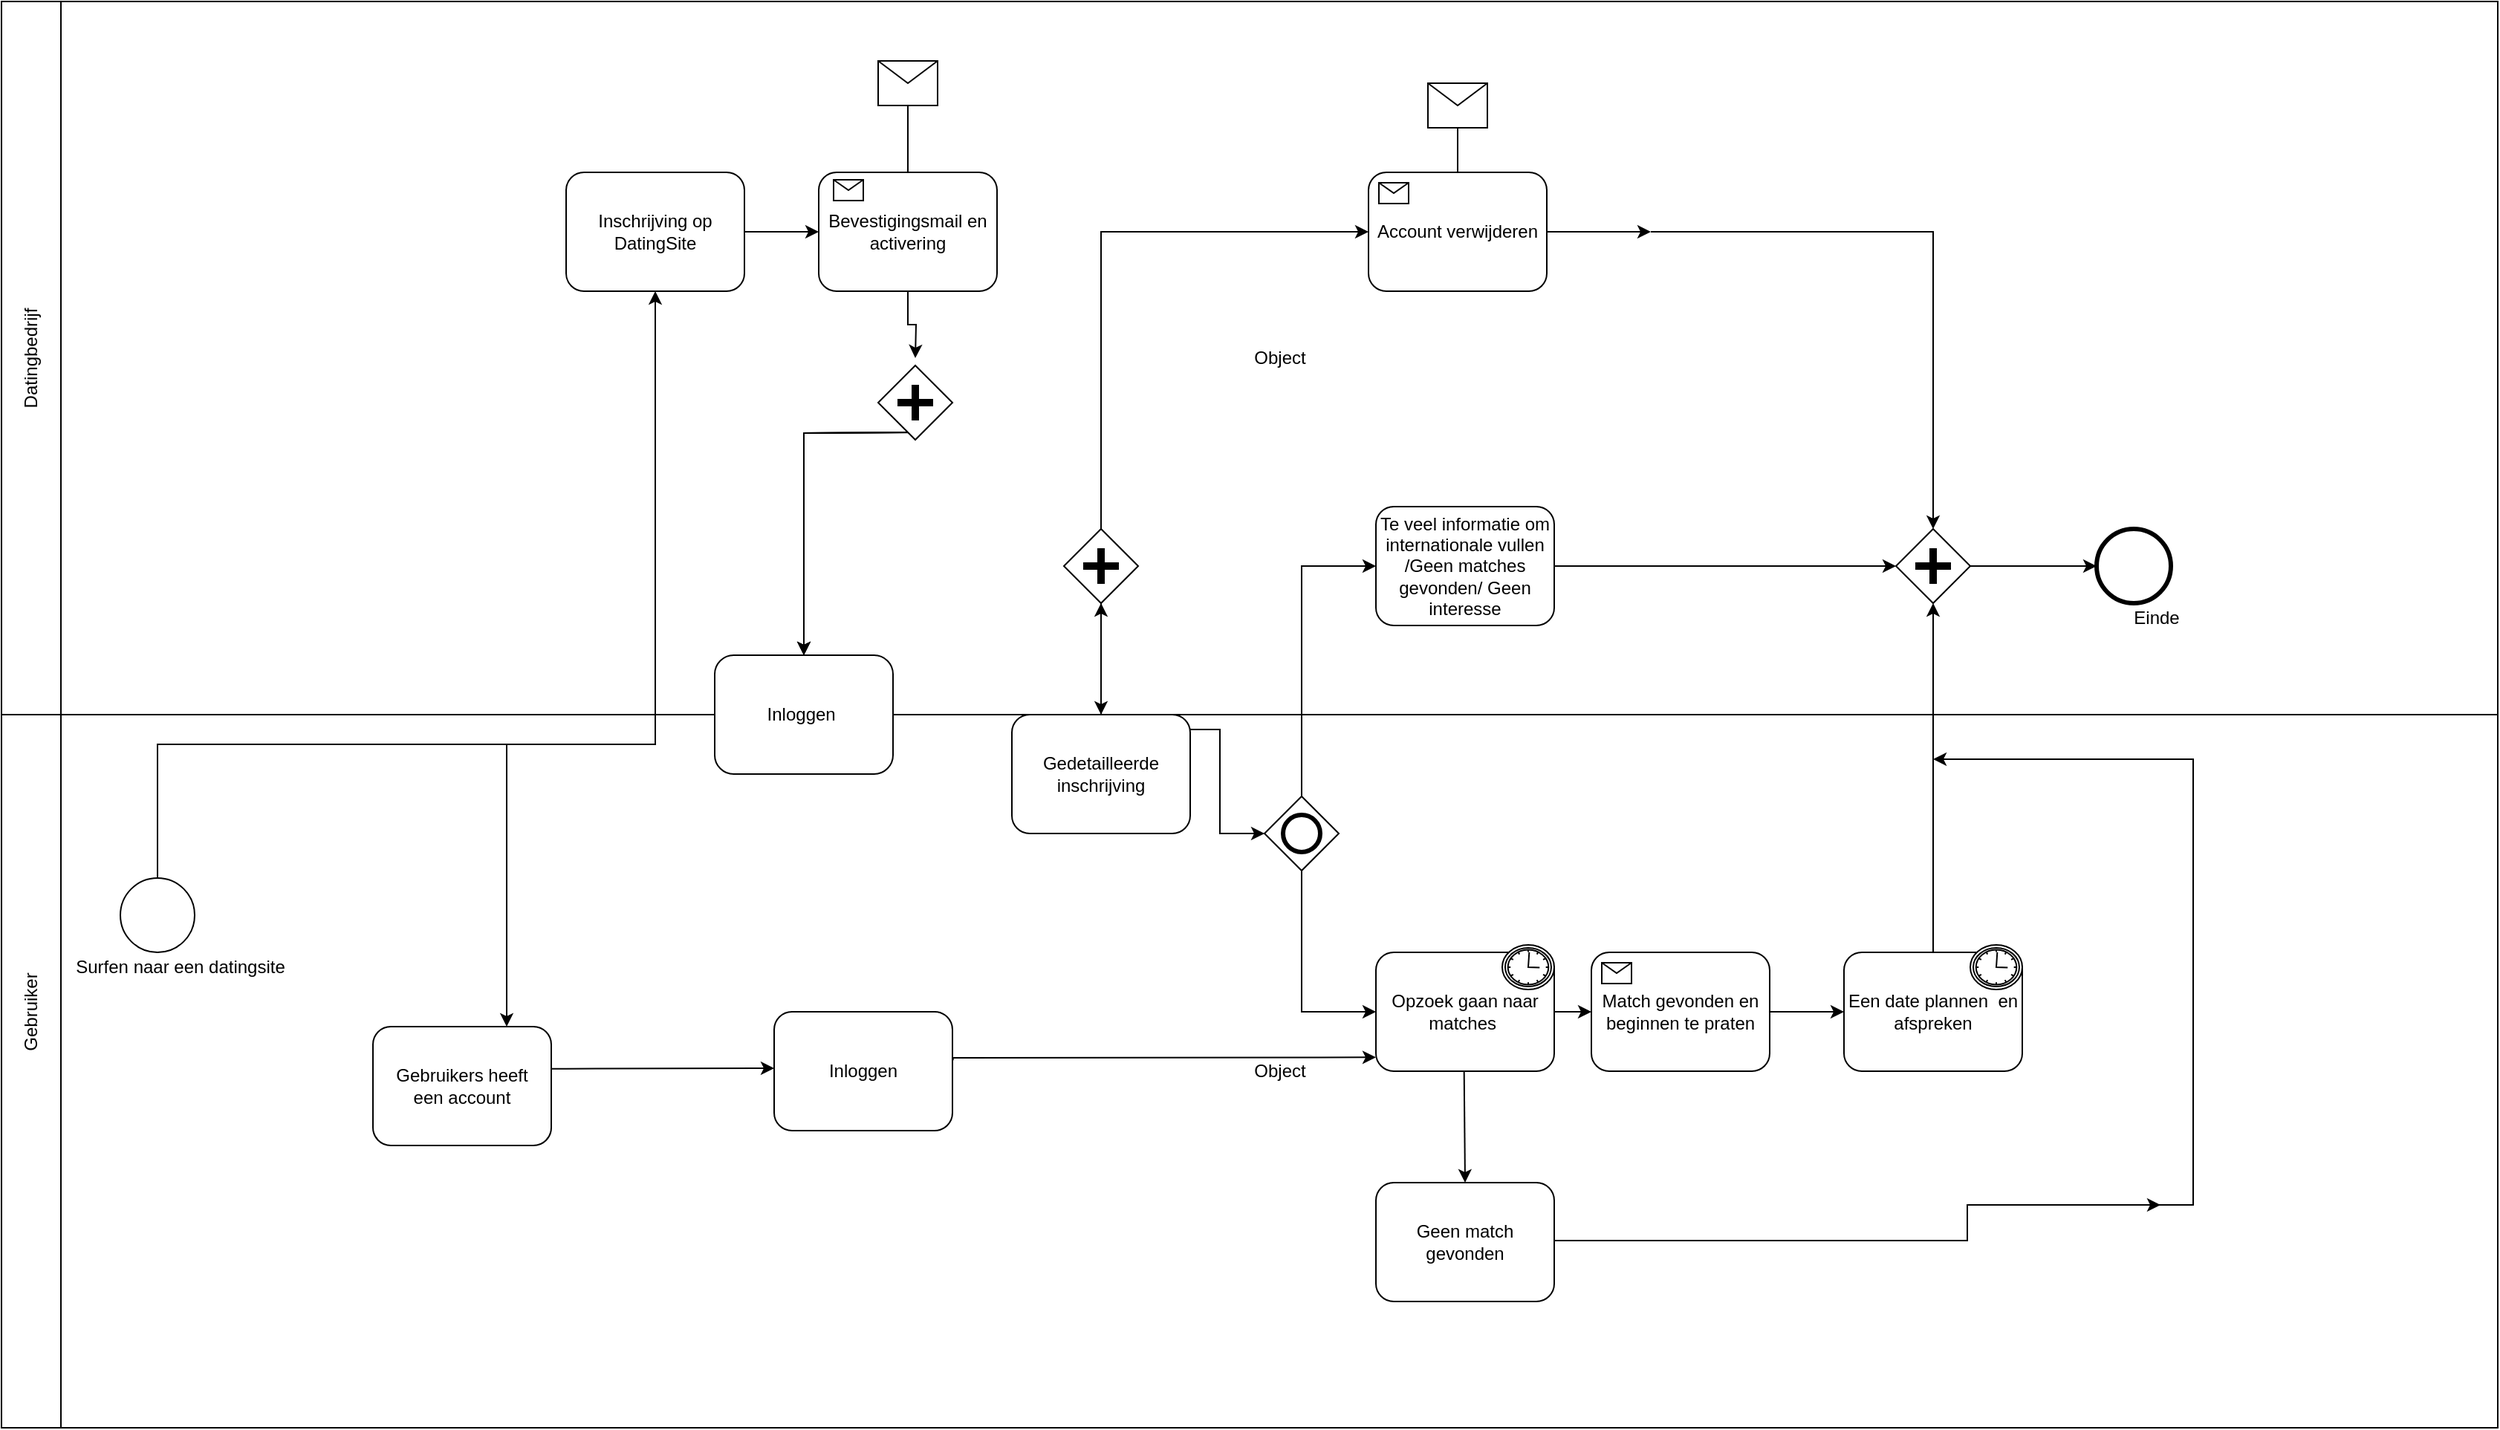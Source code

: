 <mxfile version="13.7.7" type="github">
  <diagram name="Page-1" id="2a216829-ef6e-dabb-86c1-c78162f3ba2b">
    <mxGraphModel dx="2808" dy="1230" grid="1" gridSize="10" guides="1" tooltips="1" connect="1" arrows="1" fold="1" page="1" pageScale="1" pageWidth="850" pageHeight="1100" background="#ffffff" math="0" shadow="0">
      <root>
        <mxCell id="0" />
        <mxCell id="1" parent="0" />
        <mxCell id="gmxEm3pKl9c_DqSotj7k-16" value="Object" style="html=1;" vertex="1" parent="1">
          <mxGeometry x="-800" y="90" width="1640" height="480" as="geometry" />
        </mxCell>
        <mxCell id="gmxEm3pKl9c_DqSotj7k-17" value="" style="html=1;points=[];perimeter=orthogonalPerimeter;" vertex="1" parent="1">
          <mxGeometry x="-840" y="90" width="40" height="480" as="geometry" />
        </mxCell>
        <mxCell id="gmxEm3pKl9c_DqSotj7k-14" value="Object" style="html=1;" vertex="1" parent="1">
          <mxGeometry x="-800" y="570" width="1640" height="480" as="geometry" />
        </mxCell>
        <mxCell id="j40tGU0dqTvgHTrFzkGQ-1" value="" style="edgeStyle=orthogonalEdgeStyle;rounded=0;orthogonalLoop=1;jettySize=auto;html=1;" parent="1" source="7a84cebc1def654-1" target="7a84cebc1def654-2" edge="1">
          <mxGeometry relative="1" as="geometry">
            <Array as="points">
              <mxPoint x="-735" y="590" />
              <mxPoint x="-400" y="590" />
            </Array>
          </mxGeometry>
        </mxCell>
        <mxCell id="7a84cebc1def654-1" value="" style="shape=mxgraph.bpmn.shape;html=1;verticalLabelPosition=bottom;labelBackgroundColor=#ffffff;verticalAlign=top;perimeter=ellipsePerimeter;outline=standard;symbol=general;" parent="1" vertex="1">
          <mxGeometry x="-760" y="680" width="50" height="50" as="geometry" />
        </mxCell>
        <mxCell id="7a84cebc1def654-2" value="&lt;span style=&quot;background-color: rgb(255 , 255 , 255)&quot;&gt;Inschrijving op DatingSite&lt;/span&gt;" style="shape=ext;rounded=1;html=1;whiteSpace=wrap;" parent="1" vertex="1">
          <mxGeometry x="-460" y="205" width="120" height="80" as="geometry" />
        </mxCell>
        <mxCell id="7a84cebc1def654-3" value="Bevestigingsmail en activering" style="shape=ext;rounded=1;html=1;whiteSpace=wrap;" parent="1" vertex="1">
          <mxGeometry x="-290" y="205" width="120" height="80" as="geometry" />
        </mxCell>
        <mxCell id="7a84cebc1def654-5" value="" style="shape=message;whiteSpace=wrap;html=1;" parent="1" vertex="1">
          <mxGeometry x="-250" y="130" width="40" height="30" as="geometry" />
        </mxCell>
        <mxCell id="j40tGU0dqTvgHTrFzkGQ-2" value="" style="edgeStyle=orthogonalEdgeStyle;rounded=0;orthogonalLoop=1;jettySize=auto;html=1;" parent="1" target="7a84cebc1def654-8" edge="1">
          <mxGeometry relative="1" as="geometry">
            <mxPoint x="-225" y="380" as="sourcePoint" />
          </mxGeometry>
        </mxCell>
        <mxCell id="j40tGU0dqTvgHTrFzkGQ-3" value="" style="edgeStyle=orthogonalEdgeStyle;rounded=0;orthogonalLoop=1;jettySize=auto;html=1;" parent="1" target="7a84cebc1def654-8" edge="1">
          <mxGeometry relative="1" as="geometry">
            <mxPoint x="-225" y="380" as="sourcePoint" />
          </mxGeometry>
        </mxCell>
        <mxCell id="7a84cebc1def654-8" value="Inloggen&amp;nbsp;" style="shape=ext;rounded=1;html=1;whiteSpace=wrap;direction=south;arcSize=16;" parent="1" vertex="1">
          <mxGeometry x="-360" y="530" width="120" height="80" as="geometry" />
        </mxCell>
        <mxCell id="7a84cebc1def654-9" value="" style="shape=mxgraph.bpmn.shape;html=1;verticalLabelPosition=bottom;labelBackgroundColor=#ffffff;verticalAlign=top;perimeter=rhombusPerimeter;background=gateway;outline=none;symbol=parallelGw;" parent="1" vertex="1">
          <mxGeometry x="-125" y="445" width="50" height="50" as="geometry" />
        </mxCell>
        <mxCell id="7a84cebc1def654-14" value="Account verwijderen" style="html=1;whiteSpace=wrap;rounded=1;" parent="1" vertex="1">
          <mxGeometry x="80" y="205" width="120" height="80" as="geometry" />
        </mxCell>
        <mxCell id="7a84cebc1def654-15" value="" style="html=1;shape=message;" parent="7a84cebc1def654-14" vertex="1">
          <mxGeometry width="20" height="14" relative="1" as="geometry">
            <mxPoint x="7" y="7" as="offset" />
          </mxGeometry>
        </mxCell>
        <mxCell id="7a84cebc1def654-16" value="Te veel informatie om internationale vullen /Geen matches gevonden/ Geen interesse" style="html=1;whiteSpace=wrap;rounded=1;" parent="1" vertex="1">
          <mxGeometry x="85" y="430" width="120" height="80" as="geometry" />
        </mxCell>
        <mxCell id="7a84cebc1def654-18" value="Een date plannen &amp;nbsp;en afspreken" style="html=1;whiteSpace=wrap;rounded=1;" parent="1" vertex="1">
          <mxGeometry x="400" y="730" width="120" height="80" as="geometry" />
        </mxCell>
        <mxCell id="7a84cebc1def654-20" value="Match gevonden en beginnen te praten" style="html=1;whiteSpace=wrap;rounded=1;" parent="1" vertex="1">
          <mxGeometry x="230" y="730" width="120" height="80" as="geometry" />
        </mxCell>
        <mxCell id="7a84cebc1def654-21" value="" style="html=1;shape=message;" parent="7a84cebc1def654-20" vertex="1">
          <mxGeometry width="20" height="14" relative="1" as="geometry">
            <mxPoint x="7" y="7" as="offset" />
          </mxGeometry>
        </mxCell>
        <mxCell id="7a84cebc1def654-22" value="Opzoek gaan naar matches&amp;nbsp;" style="html=1;whiteSpace=wrap;rounded=1;" parent="1" vertex="1">
          <mxGeometry x="85" y="730" width="120" height="80" as="geometry" />
        </mxCell>
        <mxCell id="j40tGU0dqTvgHTrFzkGQ-11" value="" style="shape=mxgraph.bpmn.shape;html=1;verticalLabelPosition=bottom;labelBackgroundColor=#ffffff;verticalAlign=top;align=center;perimeter=ellipsePerimeter;outlineConnect=0;outline=boundInt;symbol=timer;" parent="7a84cebc1def654-22" vertex="1">
          <mxGeometry x="85" y="-5" width="35" height="30" as="geometry" />
        </mxCell>
        <mxCell id="7a84cebc1def654-24" value="" style="shape=mxgraph.bpmn.shape;html=1;verticalLabelPosition=bottom;labelBackgroundColor=#ffffff;verticalAlign=top;perimeter=rhombusPerimeter;background=gateway;outline=none;symbol=parallelGw;" parent="1" vertex="1">
          <mxGeometry x="435" y="445" width="50" height="50" as="geometry" />
        </mxCell>
        <mxCell id="7a84cebc1def654-26" value="" style="shape=mxgraph.bpmn.shape;html=1;verticalLabelPosition=bottom;labelBackgroundColor=#ffffff;verticalAlign=top;perimeter=ellipsePerimeter;outline=end;symbol=general;" parent="1" vertex="1">
          <mxGeometry x="570" y="445.0" width="50" height="50" as="geometry" />
        </mxCell>
        <mxCell id="7a84cebc1def654-27" value="" style="shape=message;whiteSpace=wrap;html=1;" parent="1" vertex="1">
          <mxGeometry x="120" y="145" width="40" height="30" as="geometry" />
        </mxCell>
        <mxCell id="7a84cebc1def654-29" value="Gedetailleerde inschrijving" style="html=1;whiteSpace=wrap;rounded=1;" parent="1" vertex="1">
          <mxGeometry x="-160" y="570" width="120" height="80" as="geometry" />
        </mxCell>
        <mxCell id="7a84cebc1def654-38" style="edgeStyle=orthogonalEdgeStyle;rounded=0;html=1;jettySize=auto;orthogonalLoop=1;endArrow=none;endFill=0;" parent="1" source="7a84cebc1def654-5" target="7a84cebc1def654-3" edge="1">
          <mxGeometry relative="1" as="geometry" />
        </mxCell>
        <mxCell id="7a84cebc1def654-39" style="edgeStyle=orthogonalEdgeStyle;rounded=0;html=1;jettySize=auto;orthogonalLoop=1;" parent="1" source="7a84cebc1def654-2" target="7a84cebc1def654-3" edge="1">
          <mxGeometry relative="1" as="geometry" />
        </mxCell>
        <mxCell id="7a84cebc1def654-40" style="edgeStyle=orthogonalEdgeStyle;rounded=0;html=1;jettySize=auto;orthogonalLoop=1;" parent="1" source="7a84cebc1def654-14" edge="1">
          <mxGeometry relative="1" as="geometry">
            <mxPoint x="270" y="245" as="targetPoint" />
          </mxGeometry>
        </mxCell>
        <mxCell id="7a84cebc1def654-41" style="edgeStyle=orthogonalEdgeStyle;rounded=0;html=1;jettySize=auto;orthogonalLoop=1;endArrow=none;endFill=0;" parent="1" source="7a84cebc1def654-27" target="7a84cebc1def654-14" edge="1">
          <mxGeometry relative="1" as="geometry" />
        </mxCell>
        <mxCell id="7a84cebc1def654-43" style="edgeStyle=orthogonalEdgeStyle;rounded=0;html=1;jettySize=auto;orthogonalLoop=1;" parent="1" target="7a84cebc1def654-24" edge="1">
          <mxGeometry relative="1" as="geometry">
            <mxPoint x="470.0" y="430" as="targetPoint" />
            <Array as="points">
              <mxPoint x="460" y="245" />
            </Array>
            <mxPoint x="270" y="245" as="sourcePoint" />
          </mxGeometry>
        </mxCell>
        <mxCell id="7a84cebc1def654-44" style="edgeStyle=orthogonalEdgeStyle;rounded=0;html=1;jettySize=auto;orthogonalLoop=1;" parent="1" source="7a84cebc1def654-16" target="7a84cebc1def654-24" edge="1">
          <mxGeometry relative="1" as="geometry" />
        </mxCell>
        <mxCell id="7a84cebc1def654-45" style="edgeStyle=orthogonalEdgeStyle;rounded=0;html=1;jettySize=auto;orthogonalLoop=1;" parent="1" source="7a84cebc1def654-18" target="7a84cebc1def654-24" edge="1">
          <mxGeometry relative="1" as="geometry" />
        </mxCell>
        <mxCell id="7a84cebc1def654-46" style="edgeStyle=orthogonalEdgeStyle;rounded=0;html=1;jettySize=auto;orthogonalLoop=1;" parent="1" source="7a84cebc1def654-24" target="7a84cebc1def654-26" edge="1">
          <mxGeometry relative="1" as="geometry" />
        </mxCell>
        <mxCell id="7a84cebc1def654-47" style="edgeStyle=orthogonalEdgeStyle;rounded=0;html=1;jettySize=auto;orthogonalLoop=1;" parent="1" source="7a84cebc1def654-3" edge="1">
          <mxGeometry relative="1" as="geometry">
            <mxPoint x="-225" y="330" as="targetPoint" />
          </mxGeometry>
        </mxCell>
        <mxCell id="7a84cebc1def654-48" style="edgeStyle=orthogonalEdgeStyle;rounded=0;html=1;jettySize=auto;orthogonalLoop=1;" parent="1" target="7a84cebc1def654-8" edge="1">
          <mxGeometry relative="1" as="geometry">
            <mxPoint x="-225" y="380" as="sourcePoint" />
          </mxGeometry>
        </mxCell>
        <mxCell id="7a84cebc1def654-49" style="edgeStyle=orthogonalEdgeStyle;rounded=0;html=1;jettySize=auto;orthogonalLoop=1;" parent="1" source="7a84cebc1def654-8" target="7a84cebc1def654-9" edge="1">
          <mxGeometry relative="1" as="geometry" />
        </mxCell>
        <mxCell id="7a84cebc1def654-50" style="edgeStyle=orthogonalEdgeStyle;rounded=0;html=1;jettySize=auto;orthogonalLoop=1;" parent="1" source="7a84cebc1def654-9" target="7a84cebc1def654-14" edge="1">
          <mxGeometry relative="1" as="geometry">
            <Array as="points">
              <mxPoint x="-100" y="245" />
            </Array>
          </mxGeometry>
        </mxCell>
        <mxCell id="7a84cebc1def654-51" style="edgeStyle=orthogonalEdgeStyle;rounded=0;html=1;jettySize=auto;orthogonalLoop=1;" parent="1" source="7a84cebc1def654-9" target="7a84cebc1def654-29" edge="1">
          <mxGeometry relative="1" as="geometry" />
        </mxCell>
        <mxCell id="7a84cebc1def654-54" style="edgeStyle=orthogonalEdgeStyle;rounded=0;html=1;jettySize=auto;orthogonalLoop=1;" parent="1" target="7a84cebc1def654-22" edge="1">
          <mxGeometry relative="1" as="geometry">
            <Array as="points">
              <mxPoint x="35" y="770" />
            </Array>
            <mxPoint x="35" y="675" as="sourcePoint" />
          </mxGeometry>
        </mxCell>
        <mxCell id="7a84cebc1def654-55" style="edgeStyle=orthogonalEdgeStyle;rounded=0;html=1;jettySize=auto;orthogonalLoop=1;" parent="1" target="7a84cebc1def654-16" edge="1">
          <mxGeometry relative="1" as="geometry">
            <Array as="points">
              <mxPoint x="35" y="470" />
            </Array>
            <mxPoint x="35" y="625" as="sourcePoint" />
          </mxGeometry>
        </mxCell>
        <mxCell id="7a84cebc1def654-58" style="edgeStyle=orthogonalEdgeStyle;rounded=0;html=1;jettySize=auto;orthogonalLoop=1;" parent="1" source="7a84cebc1def654-29" edge="1">
          <mxGeometry relative="1" as="geometry">
            <mxPoint x="10" y="650" as="targetPoint" />
            <Array as="points">
              <mxPoint x="-20" y="580" />
              <mxPoint x="-20" y="650" />
            </Array>
          </mxGeometry>
        </mxCell>
        <mxCell id="7a84cebc1def654-59" style="edgeStyle=orthogonalEdgeStyle;rounded=0;html=1;jettySize=auto;orthogonalLoop=1;" parent="1" source="7a84cebc1def654-22" target="7a84cebc1def654-20" edge="1">
          <mxGeometry relative="1" as="geometry" />
        </mxCell>
        <mxCell id="7a84cebc1def654-64" style="edgeStyle=orthogonalEdgeStyle;rounded=0;html=1;jettySize=auto;orthogonalLoop=1;" parent="1" source="7a84cebc1def654-20" target="7a84cebc1def654-18" edge="1">
          <mxGeometry relative="1" as="geometry" />
        </mxCell>
        <mxCell id="j40tGU0dqTvgHTrFzkGQ-5" value="Surfen naar een datingsite" style="text;html=1;align=center;verticalAlign=middle;resizable=0;points=[];autosize=1;" parent="1" vertex="1">
          <mxGeometry x="-800" y="730" width="160" height="20" as="geometry" />
        </mxCell>
        <mxCell id="j40tGU0dqTvgHTrFzkGQ-6" value="Einde" style="text;html=1;align=center;verticalAlign=middle;resizable=0;points=[];autosize=1;" parent="1" vertex="1">
          <mxGeometry x="585" y="495" width="50" height="20" as="geometry" />
        </mxCell>
        <mxCell id="j40tGU0dqTvgHTrFzkGQ-10" value="" style="shape=mxgraph.bpmn.shape;html=1;verticalLabelPosition=bottom;labelBackgroundColor=#ffffff;verticalAlign=top;align=center;perimeter=ellipsePerimeter;outlineConnect=0;outline=boundInt;symbol=timer;" parent="1" vertex="1">
          <mxGeometry x="485" y="725" width="35" height="30" as="geometry" />
        </mxCell>
        <mxCell id="j40tGU0dqTvgHTrFzkGQ-12" value="" style="shape=mxgraph.bpmn.shape;html=1;verticalLabelPosition=bottom;labelBackgroundColor=#ffffff;verticalAlign=top;align=center;perimeter=rhombusPerimeter;background=gateway;outlineConnect=0;outline=end;symbol=general;" parent="1" vertex="1">
          <mxGeometry x="10" y="625" width="50" height="50" as="geometry" />
        </mxCell>
        <mxCell id="j40tGU0dqTvgHTrFzkGQ-13" value="" style="endArrow=classic;html=1;entryX=0.5;entryY=0;entryDx=0;entryDy=0;" parent="1" target="j40tGU0dqTvgHTrFzkGQ-14" edge="1">
          <mxGeometry width="50" height="50" relative="1" as="geometry">
            <mxPoint x="144.34" y="810" as="sourcePoint" />
            <mxPoint x="144" y="875" as="targetPoint" />
          </mxGeometry>
        </mxCell>
        <mxCell id="j40tGU0dqTvgHTrFzkGQ-14" value="Geen match gevonden" style="html=1;whiteSpace=wrap;rounded=1;" parent="1" vertex="1">
          <mxGeometry x="85" y="885" width="120" height="80" as="geometry" />
        </mxCell>
        <mxCell id="j40tGU0dqTvgHTrFzkGQ-18" style="edgeStyle=orthogonalEdgeStyle;rounded=0;html=1;jettySize=auto;orthogonalLoop=1;exitX=1;exitY=0.5;exitDx=0;exitDy=0;" parent="1" source="j40tGU0dqTvgHTrFzkGQ-14" edge="1">
          <mxGeometry relative="1" as="geometry">
            <mxPoint x="392.5" y="924" as="sourcePoint" />
            <mxPoint x="613" y="900" as="targetPoint" />
            <Array as="points">
              <mxPoint x="483" y="924" />
            </Array>
          </mxGeometry>
        </mxCell>
        <mxCell id="j40tGU0dqTvgHTrFzkGQ-19" style="edgeStyle=orthogonalEdgeStyle;rounded=0;html=1;jettySize=auto;orthogonalLoop=1;" parent="1" edge="1">
          <mxGeometry relative="1" as="geometry">
            <mxPoint x="560" y="900" as="sourcePoint" />
            <mxPoint x="460" y="600" as="targetPoint" />
            <Array as="points">
              <mxPoint x="595" y="900" />
              <mxPoint x="635" y="900" />
              <mxPoint x="635" y="600" />
            </Array>
          </mxGeometry>
        </mxCell>
        <mxCell id="j40tGU0dqTvgHTrFzkGQ-21" value="" style="shape=mxgraph.bpmn.shape;html=1;verticalLabelPosition=bottom;labelBackgroundColor=#ffffff;verticalAlign=top;perimeter=rhombusPerimeter;background=gateway;outline=none;symbol=parallelGw;" parent="1" vertex="1">
          <mxGeometry x="-250" y="335" width="50" height="50" as="geometry" />
        </mxCell>
        <mxCell id="gmxEm3pKl9c_DqSotj7k-4" style="edgeStyle=orthogonalEdgeStyle;rounded=0;html=1;jettySize=auto;orthogonalLoop=1;entryX=0.75;entryY=0;entryDx=0;entryDy=0;" edge="1" parent="1" target="gmxEm3pKl9c_DqSotj7k-9">
          <mxGeometry relative="1" as="geometry">
            <mxPoint x="-500" y="590" as="sourcePoint" />
            <mxPoint x="-490" y="715" as="targetPoint" />
            <Array as="points">
              <mxPoint x="-500" y="690" />
              <mxPoint x="-500" y="690" />
            </Array>
          </mxGeometry>
        </mxCell>
        <mxCell id="gmxEm3pKl9c_DqSotj7k-9" value="&lt;span style=&quot;background-color: rgb(255 , 255 , 255)&quot;&gt;Gebruikers heeft een&amp;nbsp;&lt;/span&gt;account" style="shape=ext;rounded=1;html=1;whiteSpace=wrap;" vertex="1" parent="1">
          <mxGeometry x="-590" y="780" width="120" height="80" as="geometry" />
        </mxCell>
        <mxCell id="gmxEm3pKl9c_DqSotj7k-10" style="edgeStyle=orthogonalEdgeStyle;rounded=0;html=1;jettySize=auto;orthogonalLoop=1;" edge="1" parent="1">
          <mxGeometry relative="1" as="geometry">
            <mxPoint x="-470" y="808.33" as="sourcePoint" />
            <mxPoint x="-320" y="808" as="targetPoint" />
            <Array as="points">
              <mxPoint x="-440" y="808.33" />
            </Array>
          </mxGeometry>
        </mxCell>
        <mxCell id="gmxEm3pKl9c_DqSotj7k-11" value="&lt;span style=&quot;background-color: rgb(255 , 255 , 255)&quot;&gt;Inloggen&lt;/span&gt;" style="shape=ext;rounded=1;html=1;whiteSpace=wrap;" vertex="1" parent="1">
          <mxGeometry x="-320" y="770" width="120" height="80" as="geometry" />
        </mxCell>
        <mxCell id="gmxEm3pKl9c_DqSotj7k-12" style="edgeStyle=orthogonalEdgeStyle;rounded=0;html=1;jettySize=auto;orthogonalLoop=1;exitX=1.003;exitY=0.408;exitDx=0;exitDy=0;exitPerimeter=0;" edge="1" parent="1" source="gmxEm3pKl9c_DqSotj7k-11">
          <mxGeometry relative="1" as="geometry">
            <mxPoint x="-195" y="810" as="sourcePoint" />
            <mxPoint x="85" y="800.67" as="targetPoint" />
            <Array as="points">
              <mxPoint x="-200" y="801" />
              <mxPoint x="-195" y="801" />
            </Array>
          </mxGeometry>
        </mxCell>
        <mxCell id="gmxEm3pKl9c_DqSotj7k-15" value="" style="html=1;points=[];perimeter=orthogonalPerimeter;align=center;" vertex="1" parent="1">
          <mxGeometry x="-840" y="570" width="40" height="480" as="geometry" />
        </mxCell>
        <mxCell id="gmxEm3pKl9c_DqSotj7k-20" value="Gebruiker" style="text;html=1;strokeColor=none;fillColor=none;align=center;verticalAlign=middle;whiteSpace=wrap;rounded=0;rotation=270;" vertex="1" parent="1">
          <mxGeometry x="-840" y="760" width="40" height="20" as="geometry" />
        </mxCell>
        <mxCell id="gmxEm3pKl9c_DqSotj7k-21" value="Datingbedrijf" style="text;html=1;strokeColor=none;fillColor=none;align=center;verticalAlign=middle;whiteSpace=wrap;rounded=0;rotation=270;" vertex="1" parent="1">
          <mxGeometry x="-840" y="320" width="40" height="20" as="geometry" />
        </mxCell>
        <mxCell id="gmxEm3pKl9c_DqSotj7k-22" value="" style="html=1;shape=message;" vertex="1" parent="1">
          <mxGeometry x="-280" y="210" width="20" height="14" as="geometry" />
        </mxCell>
      </root>
    </mxGraphModel>
  </diagram>
</mxfile>

